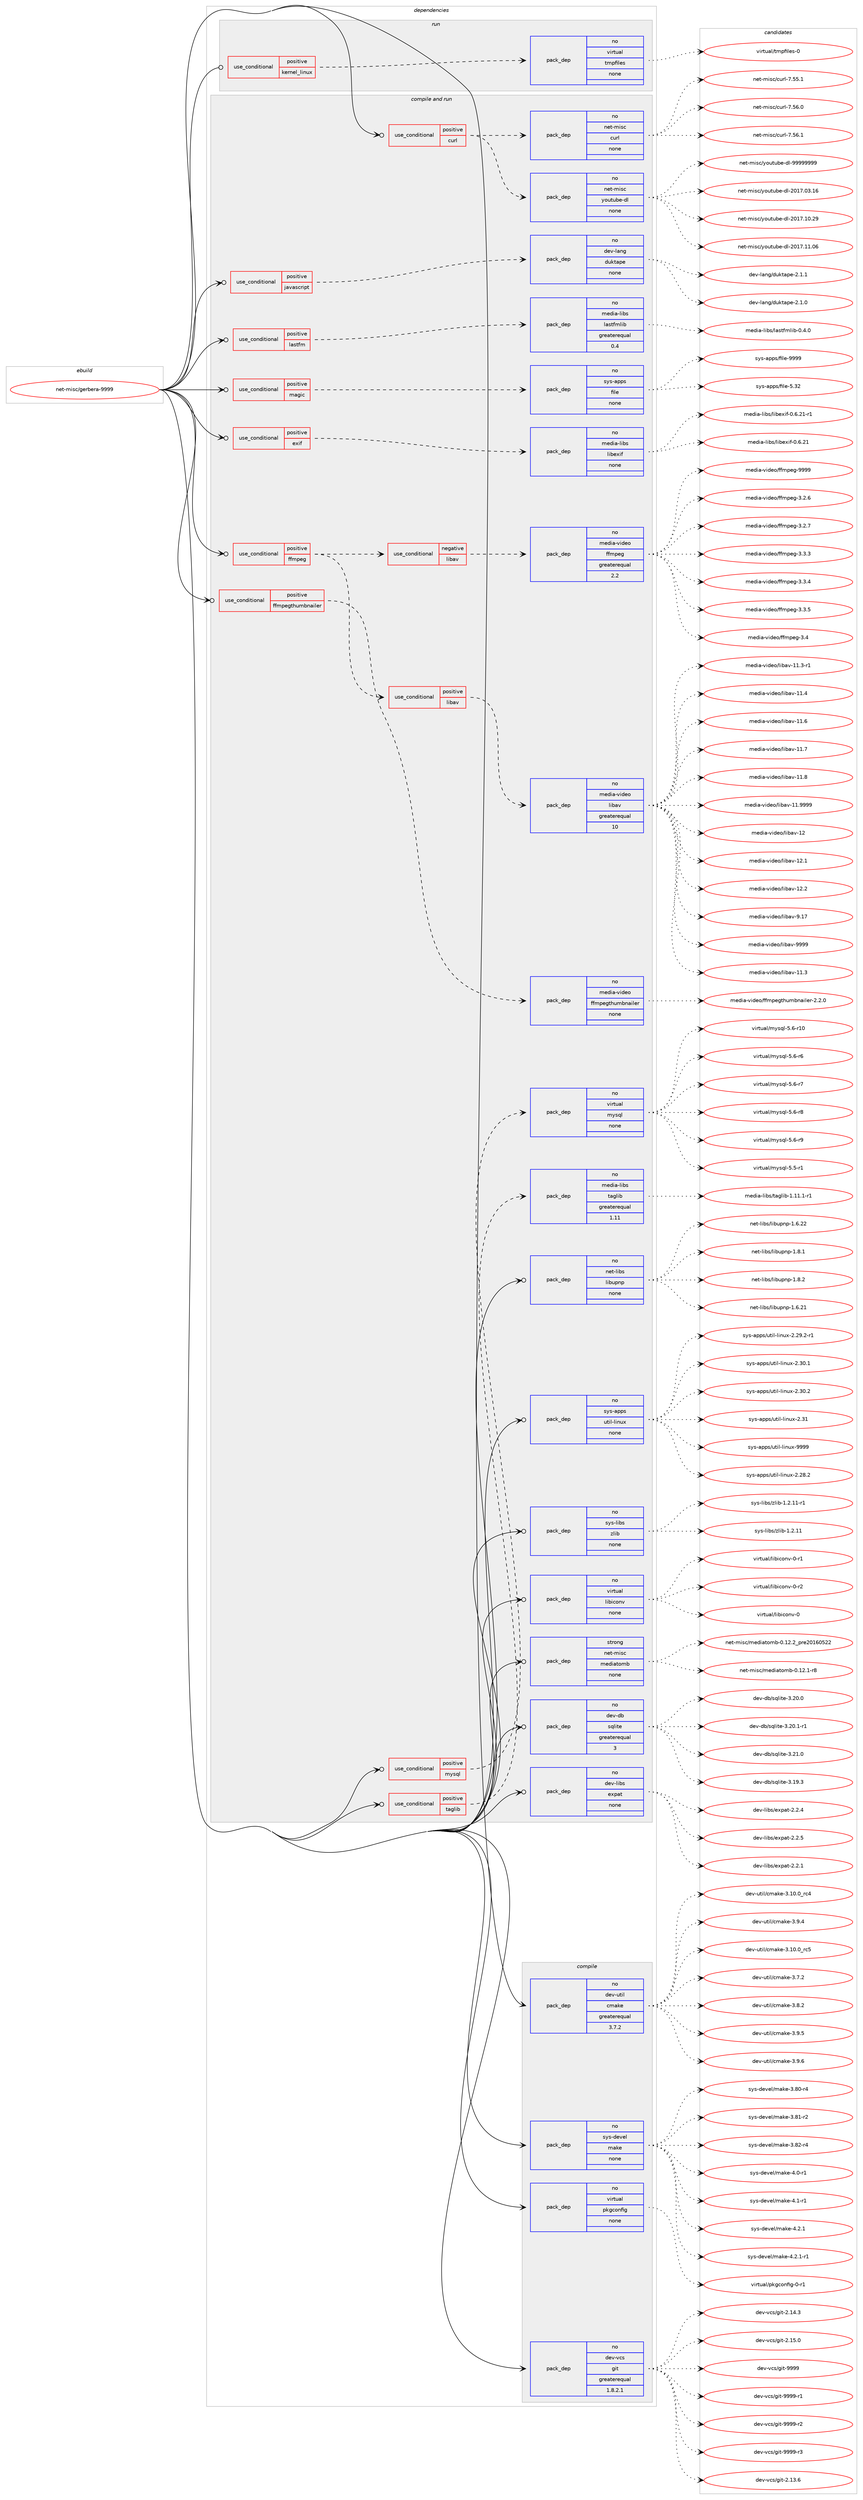digraph prolog {

# *************
# Graph options
# *************

newrank=true;
concentrate=true;
compound=true;
graph [rankdir=LR,fontname=Helvetica,fontsize=10,ranksep=1.5];#, ranksep=2.5, nodesep=0.2];
edge  [arrowhead=vee];
node  [fontname=Helvetica,fontsize=10];

# **********
# The ebuild
# **********

subgraph cluster_leftcol {
color=gray;
rank=same;
label=<<i>ebuild</i>>;
id [label="net-misc/gerbera-9999", color=red, width=4, href="../net-misc/gerbera-9999.svg"];
}

# ****************
# The dependencies
# ****************

subgraph cluster_midcol {
color=gray;
label=<<i>dependencies</i>>;
subgraph cluster_compile {
fillcolor="#eeeeee";
style=filled;
label=<<i>compile</i>>;
subgraph pack832 {
dependency1224 [label=<<TABLE BORDER="0" CELLBORDER="1" CELLSPACING="0" CELLPADDING="4" WIDTH="220"><TR><TD ROWSPAN="6" CELLPADDING="30">pack_dep</TD></TR><TR><TD WIDTH="110">no</TD></TR><TR><TD>dev-util</TD></TR><TR><TD>cmake</TD></TR><TR><TD>greaterequal</TD></TR><TR><TD>3.7.2</TD></TR></TABLE>>, shape=none, color=blue];
}
id:e -> dependency1224:w [weight=20,style="solid",arrowhead="vee"];
subgraph pack833 {
dependency1225 [label=<<TABLE BORDER="0" CELLBORDER="1" CELLSPACING="0" CELLPADDING="4" WIDTH="220"><TR><TD ROWSPAN="6" CELLPADDING="30">pack_dep</TD></TR><TR><TD WIDTH="110">no</TD></TR><TR><TD>dev-vcs</TD></TR><TR><TD>git</TD></TR><TR><TD>greaterequal</TD></TR><TR><TD>1.8.2.1</TD></TR></TABLE>>, shape=none, color=blue];
}
id:e -> dependency1225:w [weight=20,style="solid",arrowhead="vee"];
subgraph pack834 {
dependency1226 [label=<<TABLE BORDER="0" CELLBORDER="1" CELLSPACING="0" CELLPADDING="4" WIDTH="220"><TR><TD ROWSPAN="6" CELLPADDING="30">pack_dep</TD></TR><TR><TD WIDTH="110">no</TD></TR><TR><TD>sys-devel</TD></TR><TR><TD>make</TD></TR><TR><TD>none</TD></TR><TR><TD></TD></TR></TABLE>>, shape=none, color=blue];
}
id:e -> dependency1226:w [weight=20,style="solid",arrowhead="vee"];
subgraph pack835 {
dependency1227 [label=<<TABLE BORDER="0" CELLBORDER="1" CELLSPACING="0" CELLPADDING="4" WIDTH="220"><TR><TD ROWSPAN="6" CELLPADDING="30">pack_dep</TD></TR><TR><TD WIDTH="110">no</TD></TR><TR><TD>virtual</TD></TR><TR><TD>pkgconfig</TD></TR><TR><TD>none</TD></TR><TR><TD></TD></TR></TABLE>>, shape=none, color=blue];
}
id:e -> dependency1227:w [weight=20,style="solid",arrowhead="vee"];
}
subgraph cluster_compileandrun {
fillcolor="#eeeeee";
style=filled;
label=<<i>compile and run</i>>;
subgraph cond382 {
dependency1228 [label=<<TABLE BORDER="0" CELLBORDER="1" CELLSPACING="0" CELLPADDING="4"><TR><TD ROWSPAN="3" CELLPADDING="10">use_conditional</TD></TR><TR><TD>positive</TD></TR><TR><TD>curl</TD></TR></TABLE>>, shape=none, color=red];
subgraph pack836 {
dependency1229 [label=<<TABLE BORDER="0" CELLBORDER="1" CELLSPACING="0" CELLPADDING="4" WIDTH="220"><TR><TD ROWSPAN="6" CELLPADDING="30">pack_dep</TD></TR><TR><TD WIDTH="110">no</TD></TR><TR><TD>net-misc</TD></TR><TR><TD>curl</TD></TR><TR><TD>none</TD></TR><TR><TD></TD></TR></TABLE>>, shape=none, color=blue];
}
dependency1228:e -> dependency1229:w [weight=20,style="dashed",arrowhead="vee"];
subgraph pack837 {
dependency1230 [label=<<TABLE BORDER="0" CELLBORDER="1" CELLSPACING="0" CELLPADDING="4" WIDTH="220"><TR><TD ROWSPAN="6" CELLPADDING="30">pack_dep</TD></TR><TR><TD WIDTH="110">no</TD></TR><TR><TD>net-misc</TD></TR><TR><TD>youtube-dl</TD></TR><TR><TD>none</TD></TR><TR><TD></TD></TR></TABLE>>, shape=none, color=blue];
}
dependency1228:e -> dependency1230:w [weight=20,style="dashed",arrowhead="vee"];
}
id:e -> dependency1228:w [weight=20,style="solid",arrowhead="odotvee"];
subgraph cond383 {
dependency1231 [label=<<TABLE BORDER="0" CELLBORDER="1" CELLSPACING="0" CELLPADDING="4"><TR><TD ROWSPAN="3" CELLPADDING="10">use_conditional</TD></TR><TR><TD>positive</TD></TR><TR><TD>exif</TD></TR></TABLE>>, shape=none, color=red];
subgraph pack838 {
dependency1232 [label=<<TABLE BORDER="0" CELLBORDER="1" CELLSPACING="0" CELLPADDING="4" WIDTH="220"><TR><TD ROWSPAN="6" CELLPADDING="30">pack_dep</TD></TR><TR><TD WIDTH="110">no</TD></TR><TR><TD>media-libs</TD></TR><TR><TD>libexif</TD></TR><TR><TD>none</TD></TR><TR><TD></TD></TR></TABLE>>, shape=none, color=blue];
}
dependency1231:e -> dependency1232:w [weight=20,style="dashed",arrowhead="vee"];
}
id:e -> dependency1231:w [weight=20,style="solid",arrowhead="odotvee"];
subgraph cond384 {
dependency1233 [label=<<TABLE BORDER="0" CELLBORDER="1" CELLSPACING="0" CELLPADDING="4"><TR><TD ROWSPAN="3" CELLPADDING="10">use_conditional</TD></TR><TR><TD>positive</TD></TR><TR><TD>ffmpeg</TD></TR></TABLE>>, shape=none, color=red];
subgraph cond385 {
dependency1234 [label=<<TABLE BORDER="0" CELLBORDER="1" CELLSPACING="0" CELLPADDING="4"><TR><TD ROWSPAN="3" CELLPADDING="10">use_conditional</TD></TR><TR><TD>positive</TD></TR><TR><TD>libav</TD></TR></TABLE>>, shape=none, color=red];
subgraph pack839 {
dependency1235 [label=<<TABLE BORDER="0" CELLBORDER="1" CELLSPACING="0" CELLPADDING="4" WIDTH="220"><TR><TD ROWSPAN="6" CELLPADDING="30">pack_dep</TD></TR><TR><TD WIDTH="110">no</TD></TR><TR><TD>media-video</TD></TR><TR><TD>libav</TD></TR><TR><TD>greaterequal</TD></TR><TR><TD>10</TD></TR></TABLE>>, shape=none, color=blue];
}
dependency1234:e -> dependency1235:w [weight=20,style="dashed",arrowhead="vee"];
}
dependency1233:e -> dependency1234:w [weight=20,style="dashed",arrowhead="vee"];
subgraph cond386 {
dependency1236 [label=<<TABLE BORDER="0" CELLBORDER="1" CELLSPACING="0" CELLPADDING="4"><TR><TD ROWSPAN="3" CELLPADDING="10">use_conditional</TD></TR><TR><TD>negative</TD></TR><TR><TD>libav</TD></TR></TABLE>>, shape=none, color=red];
subgraph pack840 {
dependency1237 [label=<<TABLE BORDER="0" CELLBORDER="1" CELLSPACING="0" CELLPADDING="4" WIDTH="220"><TR><TD ROWSPAN="6" CELLPADDING="30">pack_dep</TD></TR><TR><TD WIDTH="110">no</TD></TR><TR><TD>media-video</TD></TR><TR><TD>ffmpeg</TD></TR><TR><TD>greaterequal</TD></TR><TR><TD>2.2</TD></TR></TABLE>>, shape=none, color=blue];
}
dependency1236:e -> dependency1237:w [weight=20,style="dashed",arrowhead="vee"];
}
dependency1233:e -> dependency1236:w [weight=20,style="dashed",arrowhead="vee"];
}
id:e -> dependency1233:w [weight=20,style="solid",arrowhead="odotvee"];
subgraph cond387 {
dependency1238 [label=<<TABLE BORDER="0" CELLBORDER="1" CELLSPACING="0" CELLPADDING="4"><TR><TD ROWSPAN="3" CELLPADDING="10">use_conditional</TD></TR><TR><TD>positive</TD></TR><TR><TD>ffmpegthumbnailer</TD></TR></TABLE>>, shape=none, color=red];
subgraph pack841 {
dependency1239 [label=<<TABLE BORDER="0" CELLBORDER="1" CELLSPACING="0" CELLPADDING="4" WIDTH="220"><TR><TD ROWSPAN="6" CELLPADDING="30">pack_dep</TD></TR><TR><TD WIDTH="110">no</TD></TR><TR><TD>media-video</TD></TR><TR><TD>ffmpegthumbnailer</TD></TR><TR><TD>none</TD></TR><TR><TD></TD></TR></TABLE>>, shape=none, color=blue];
}
dependency1238:e -> dependency1239:w [weight=20,style="dashed",arrowhead="vee"];
}
id:e -> dependency1238:w [weight=20,style="solid",arrowhead="odotvee"];
subgraph cond388 {
dependency1240 [label=<<TABLE BORDER="0" CELLBORDER="1" CELLSPACING="0" CELLPADDING="4"><TR><TD ROWSPAN="3" CELLPADDING="10">use_conditional</TD></TR><TR><TD>positive</TD></TR><TR><TD>javascript</TD></TR></TABLE>>, shape=none, color=red];
subgraph pack842 {
dependency1241 [label=<<TABLE BORDER="0" CELLBORDER="1" CELLSPACING="0" CELLPADDING="4" WIDTH="220"><TR><TD ROWSPAN="6" CELLPADDING="30">pack_dep</TD></TR><TR><TD WIDTH="110">no</TD></TR><TR><TD>dev-lang</TD></TR><TR><TD>duktape</TD></TR><TR><TD>none</TD></TR><TR><TD></TD></TR></TABLE>>, shape=none, color=blue];
}
dependency1240:e -> dependency1241:w [weight=20,style="dashed",arrowhead="vee"];
}
id:e -> dependency1240:w [weight=20,style="solid",arrowhead="odotvee"];
subgraph cond389 {
dependency1242 [label=<<TABLE BORDER="0" CELLBORDER="1" CELLSPACING="0" CELLPADDING="4"><TR><TD ROWSPAN="3" CELLPADDING="10">use_conditional</TD></TR><TR><TD>positive</TD></TR><TR><TD>lastfm</TD></TR></TABLE>>, shape=none, color=red];
subgraph pack843 {
dependency1243 [label=<<TABLE BORDER="0" CELLBORDER="1" CELLSPACING="0" CELLPADDING="4" WIDTH="220"><TR><TD ROWSPAN="6" CELLPADDING="30">pack_dep</TD></TR><TR><TD WIDTH="110">no</TD></TR><TR><TD>media-libs</TD></TR><TR><TD>lastfmlib</TD></TR><TR><TD>greaterequal</TD></TR><TR><TD>0.4</TD></TR></TABLE>>, shape=none, color=blue];
}
dependency1242:e -> dependency1243:w [weight=20,style="dashed",arrowhead="vee"];
}
id:e -> dependency1242:w [weight=20,style="solid",arrowhead="odotvee"];
subgraph cond390 {
dependency1244 [label=<<TABLE BORDER="0" CELLBORDER="1" CELLSPACING="0" CELLPADDING="4"><TR><TD ROWSPAN="3" CELLPADDING="10">use_conditional</TD></TR><TR><TD>positive</TD></TR><TR><TD>magic</TD></TR></TABLE>>, shape=none, color=red];
subgraph pack844 {
dependency1245 [label=<<TABLE BORDER="0" CELLBORDER="1" CELLSPACING="0" CELLPADDING="4" WIDTH="220"><TR><TD ROWSPAN="6" CELLPADDING="30">pack_dep</TD></TR><TR><TD WIDTH="110">no</TD></TR><TR><TD>sys-apps</TD></TR><TR><TD>file</TD></TR><TR><TD>none</TD></TR><TR><TD></TD></TR></TABLE>>, shape=none, color=blue];
}
dependency1244:e -> dependency1245:w [weight=20,style="dashed",arrowhead="vee"];
}
id:e -> dependency1244:w [weight=20,style="solid",arrowhead="odotvee"];
subgraph cond391 {
dependency1246 [label=<<TABLE BORDER="0" CELLBORDER="1" CELLSPACING="0" CELLPADDING="4"><TR><TD ROWSPAN="3" CELLPADDING="10">use_conditional</TD></TR><TR><TD>positive</TD></TR><TR><TD>mysql</TD></TR></TABLE>>, shape=none, color=red];
subgraph pack845 {
dependency1247 [label=<<TABLE BORDER="0" CELLBORDER="1" CELLSPACING="0" CELLPADDING="4" WIDTH="220"><TR><TD ROWSPAN="6" CELLPADDING="30">pack_dep</TD></TR><TR><TD WIDTH="110">no</TD></TR><TR><TD>virtual</TD></TR><TR><TD>mysql</TD></TR><TR><TD>none</TD></TR><TR><TD></TD></TR></TABLE>>, shape=none, color=blue];
}
dependency1246:e -> dependency1247:w [weight=20,style="dashed",arrowhead="vee"];
}
id:e -> dependency1246:w [weight=20,style="solid",arrowhead="odotvee"];
subgraph cond392 {
dependency1248 [label=<<TABLE BORDER="0" CELLBORDER="1" CELLSPACING="0" CELLPADDING="4"><TR><TD ROWSPAN="3" CELLPADDING="10">use_conditional</TD></TR><TR><TD>positive</TD></TR><TR><TD>taglib</TD></TR></TABLE>>, shape=none, color=red];
subgraph pack846 {
dependency1249 [label=<<TABLE BORDER="0" CELLBORDER="1" CELLSPACING="0" CELLPADDING="4" WIDTH="220"><TR><TD ROWSPAN="6" CELLPADDING="30">pack_dep</TD></TR><TR><TD WIDTH="110">no</TD></TR><TR><TD>media-libs</TD></TR><TR><TD>taglib</TD></TR><TR><TD>greaterequal</TD></TR><TR><TD>1.11</TD></TR></TABLE>>, shape=none, color=blue];
}
dependency1248:e -> dependency1249:w [weight=20,style="dashed",arrowhead="vee"];
}
id:e -> dependency1248:w [weight=20,style="solid",arrowhead="odotvee"];
subgraph pack847 {
dependency1250 [label=<<TABLE BORDER="0" CELLBORDER="1" CELLSPACING="0" CELLPADDING="4" WIDTH="220"><TR><TD ROWSPAN="6" CELLPADDING="30">pack_dep</TD></TR><TR><TD WIDTH="110">no</TD></TR><TR><TD>dev-db</TD></TR><TR><TD>sqlite</TD></TR><TR><TD>greaterequal</TD></TR><TR><TD>3</TD></TR></TABLE>>, shape=none, color=blue];
}
id:e -> dependency1250:w [weight=20,style="solid",arrowhead="odotvee"];
subgraph pack848 {
dependency1251 [label=<<TABLE BORDER="0" CELLBORDER="1" CELLSPACING="0" CELLPADDING="4" WIDTH="220"><TR><TD ROWSPAN="6" CELLPADDING="30">pack_dep</TD></TR><TR><TD WIDTH="110">no</TD></TR><TR><TD>dev-libs</TD></TR><TR><TD>expat</TD></TR><TR><TD>none</TD></TR><TR><TD></TD></TR></TABLE>>, shape=none, color=blue];
}
id:e -> dependency1251:w [weight=20,style="solid",arrowhead="odotvee"];
subgraph pack849 {
dependency1252 [label=<<TABLE BORDER="0" CELLBORDER="1" CELLSPACING="0" CELLPADDING="4" WIDTH="220"><TR><TD ROWSPAN="6" CELLPADDING="30">pack_dep</TD></TR><TR><TD WIDTH="110">no</TD></TR><TR><TD>net-libs</TD></TR><TR><TD>libupnp</TD></TR><TR><TD>none</TD></TR><TR><TD></TD></TR></TABLE>>, shape=none, color=blue];
}
id:e -> dependency1252:w [weight=20,style="solid",arrowhead="odotvee"];
subgraph pack850 {
dependency1253 [label=<<TABLE BORDER="0" CELLBORDER="1" CELLSPACING="0" CELLPADDING="4" WIDTH="220"><TR><TD ROWSPAN="6" CELLPADDING="30">pack_dep</TD></TR><TR><TD WIDTH="110">no</TD></TR><TR><TD>sys-apps</TD></TR><TR><TD>util-linux</TD></TR><TR><TD>none</TD></TR><TR><TD></TD></TR></TABLE>>, shape=none, color=blue];
}
id:e -> dependency1253:w [weight=20,style="solid",arrowhead="odotvee"];
subgraph pack851 {
dependency1254 [label=<<TABLE BORDER="0" CELLBORDER="1" CELLSPACING="0" CELLPADDING="4" WIDTH="220"><TR><TD ROWSPAN="6" CELLPADDING="30">pack_dep</TD></TR><TR><TD WIDTH="110">no</TD></TR><TR><TD>sys-libs</TD></TR><TR><TD>zlib</TD></TR><TR><TD>none</TD></TR><TR><TD></TD></TR></TABLE>>, shape=none, color=blue];
}
id:e -> dependency1254:w [weight=20,style="solid",arrowhead="odotvee"];
subgraph pack852 {
dependency1255 [label=<<TABLE BORDER="0" CELLBORDER="1" CELLSPACING="0" CELLPADDING="4" WIDTH="220"><TR><TD ROWSPAN="6" CELLPADDING="30">pack_dep</TD></TR><TR><TD WIDTH="110">no</TD></TR><TR><TD>virtual</TD></TR><TR><TD>libiconv</TD></TR><TR><TD>none</TD></TR><TR><TD></TD></TR></TABLE>>, shape=none, color=blue];
}
id:e -> dependency1255:w [weight=20,style="solid",arrowhead="odotvee"];
subgraph pack853 {
dependency1256 [label=<<TABLE BORDER="0" CELLBORDER="1" CELLSPACING="0" CELLPADDING="4" WIDTH="220"><TR><TD ROWSPAN="6" CELLPADDING="30">pack_dep</TD></TR><TR><TD WIDTH="110">strong</TD></TR><TR><TD>net-misc</TD></TR><TR><TD>mediatomb</TD></TR><TR><TD>none</TD></TR><TR><TD></TD></TR></TABLE>>, shape=none, color=blue];
}
id:e -> dependency1256:w [weight=20,style="solid",arrowhead="odotvee"];
}
subgraph cluster_run {
fillcolor="#eeeeee";
style=filled;
label=<<i>run</i>>;
subgraph cond393 {
dependency1257 [label=<<TABLE BORDER="0" CELLBORDER="1" CELLSPACING="0" CELLPADDING="4"><TR><TD ROWSPAN="3" CELLPADDING="10">use_conditional</TD></TR><TR><TD>positive</TD></TR><TR><TD>kernel_linux</TD></TR></TABLE>>, shape=none, color=red];
subgraph pack854 {
dependency1258 [label=<<TABLE BORDER="0" CELLBORDER="1" CELLSPACING="0" CELLPADDING="4" WIDTH="220"><TR><TD ROWSPAN="6" CELLPADDING="30">pack_dep</TD></TR><TR><TD WIDTH="110">no</TD></TR><TR><TD>virtual</TD></TR><TR><TD>tmpfiles</TD></TR><TR><TD>none</TD></TR><TR><TD></TD></TR></TABLE>>, shape=none, color=blue];
}
dependency1257:e -> dependency1258:w [weight=20,style="dashed",arrowhead="vee"];
}
id:e -> dependency1257:w [weight=20,style="solid",arrowhead="odot"];
}
}

# **************
# The candidates
# **************

subgraph cluster_choices {
rank=same;
color=gray;
label=<<i>candidates</i>>;

subgraph choice832 {
color=black;
nodesep=1;
choice1001011184511711610510847991099710710145514649484648951149952 [label="dev-util/cmake-3.10.0_rc4", color=red, width=4,href="../dev-util/cmake-3.10.0_rc4.svg"];
choice10010111845117116105108479910997107101455146574652 [label="dev-util/cmake-3.9.4", color=red, width=4,href="../dev-util/cmake-3.9.4.svg"];
choice1001011184511711610510847991099710710145514649484648951149953 [label="dev-util/cmake-3.10.0_rc5", color=red, width=4,href="../dev-util/cmake-3.10.0_rc5.svg"];
choice10010111845117116105108479910997107101455146554650 [label="dev-util/cmake-3.7.2", color=red, width=4,href="../dev-util/cmake-3.7.2.svg"];
choice10010111845117116105108479910997107101455146564650 [label="dev-util/cmake-3.8.2", color=red, width=4,href="../dev-util/cmake-3.8.2.svg"];
choice10010111845117116105108479910997107101455146574653 [label="dev-util/cmake-3.9.5", color=red, width=4,href="../dev-util/cmake-3.9.5.svg"];
choice10010111845117116105108479910997107101455146574654 [label="dev-util/cmake-3.9.6", color=red, width=4,href="../dev-util/cmake-3.9.6.svg"];
dependency1224:e -> choice1001011184511711610510847991099710710145514649484648951149952:w [style=dotted,weight="100"];
dependency1224:e -> choice10010111845117116105108479910997107101455146574652:w [style=dotted,weight="100"];
dependency1224:e -> choice1001011184511711610510847991099710710145514649484648951149953:w [style=dotted,weight="100"];
dependency1224:e -> choice10010111845117116105108479910997107101455146554650:w [style=dotted,weight="100"];
dependency1224:e -> choice10010111845117116105108479910997107101455146564650:w [style=dotted,weight="100"];
dependency1224:e -> choice10010111845117116105108479910997107101455146574653:w [style=dotted,weight="100"];
dependency1224:e -> choice10010111845117116105108479910997107101455146574654:w [style=dotted,weight="100"];
}
subgraph choice833 {
color=black;
nodesep=1;
choice10010111845118991154710310511645504649514654 [label="dev-vcs/git-2.13.6", color=red, width=4,href="../dev-vcs/git-2.13.6.svg"];
choice10010111845118991154710310511645504649524651 [label="dev-vcs/git-2.14.3", color=red, width=4,href="../dev-vcs/git-2.14.3.svg"];
choice10010111845118991154710310511645504649534648 [label="dev-vcs/git-2.15.0", color=red, width=4,href="../dev-vcs/git-2.15.0.svg"];
choice1001011184511899115471031051164557575757 [label="dev-vcs/git-9999", color=red, width=4,href="../dev-vcs/git-9999.svg"];
choice10010111845118991154710310511645575757574511449 [label="dev-vcs/git-9999-r1", color=red, width=4,href="../dev-vcs/git-9999-r1.svg"];
choice10010111845118991154710310511645575757574511450 [label="dev-vcs/git-9999-r2", color=red, width=4,href="../dev-vcs/git-9999-r2.svg"];
choice10010111845118991154710310511645575757574511451 [label="dev-vcs/git-9999-r3", color=red, width=4,href="../dev-vcs/git-9999-r3.svg"];
dependency1225:e -> choice10010111845118991154710310511645504649514654:w [style=dotted,weight="100"];
dependency1225:e -> choice10010111845118991154710310511645504649524651:w [style=dotted,weight="100"];
dependency1225:e -> choice10010111845118991154710310511645504649534648:w [style=dotted,weight="100"];
dependency1225:e -> choice1001011184511899115471031051164557575757:w [style=dotted,weight="100"];
dependency1225:e -> choice10010111845118991154710310511645575757574511449:w [style=dotted,weight="100"];
dependency1225:e -> choice10010111845118991154710310511645575757574511450:w [style=dotted,weight="100"];
dependency1225:e -> choice10010111845118991154710310511645575757574511451:w [style=dotted,weight="100"];
}
subgraph choice834 {
color=black;
nodesep=1;
choice11512111545100101118101108471099710710145514656484511452 [label="sys-devel/make-3.80-r4", color=red, width=4,href="../sys-devel/make-3.80-r4.svg"];
choice11512111545100101118101108471099710710145514656494511450 [label="sys-devel/make-3.81-r2", color=red, width=4,href="../sys-devel/make-3.81-r2.svg"];
choice11512111545100101118101108471099710710145514656504511452 [label="sys-devel/make-3.82-r4", color=red, width=4,href="../sys-devel/make-3.82-r4.svg"];
choice115121115451001011181011084710997107101455246484511449 [label="sys-devel/make-4.0-r1", color=red, width=4,href="../sys-devel/make-4.0-r1.svg"];
choice115121115451001011181011084710997107101455246494511449 [label="sys-devel/make-4.1-r1", color=red, width=4,href="../sys-devel/make-4.1-r1.svg"];
choice115121115451001011181011084710997107101455246504649 [label="sys-devel/make-4.2.1", color=red, width=4,href="../sys-devel/make-4.2.1.svg"];
choice1151211154510010111810110847109971071014552465046494511449 [label="sys-devel/make-4.2.1-r1", color=red, width=4,href="../sys-devel/make-4.2.1-r1.svg"];
dependency1226:e -> choice11512111545100101118101108471099710710145514656484511452:w [style=dotted,weight="100"];
dependency1226:e -> choice11512111545100101118101108471099710710145514656494511450:w [style=dotted,weight="100"];
dependency1226:e -> choice11512111545100101118101108471099710710145514656504511452:w [style=dotted,weight="100"];
dependency1226:e -> choice115121115451001011181011084710997107101455246484511449:w [style=dotted,weight="100"];
dependency1226:e -> choice115121115451001011181011084710997107101455246494511449:w [style=dotted,weight="100"];
dependency1226:e -> choice115121115451001011181011084710997107101455246504649:w [style=dotted,weight="100"];
dependency1226:e -> choice1151211154510010111810110847109971071014552465046494511449:w [style=dotted,weight="100"];
}
subgraph choice835 {
color=black;
nodesep=1;
choice11810511411611797108471121071039911111010210510345484511449 [label="virtual/pkgconfig-0-r1", color=red, width=4,href="../virtual/pkgconfig-0-r1.svg"];
dependency1227:e -> choice11810511411611797108471121071039911111010210510345484511449:w [style=dotted,weight="100"];
}
subgraph choice836 {
color=black;
nodesep=1;
choice1101011164510910511599479911711410845554653534649 [label="net-misc/curl-7.55.1", color=red, width=4,href="../net-misc/curl-7.55.1.svg"];
choice1101011164510910511599479911711410845554653544648 [label="net-misc/curl-7.56.0", color=red, width=4,href="../net-misc/curl-7.56.0.svg"];
choice1101011164510910511599479911711410845554653544649 [label="net-misc/curl-7.56.1", color=red, width=4,href="../net-misc/curl-7.56.1.svg"];
dependency1229:e -> choice1101011164510910511599479911711410845554653534649:w [style=dotted,weight="100"];
dependency1229:e -> choice1101011164510910511599479911711410845554653544648:w [style=dotted,weight="100"];
dependency1229:e -> choice1101011164510910511599479911711410845554653544649:w [style=dotted,weight="100"];
}
subgraph choice837 {
color=black;
nodesep=1;
choice11010111645109105115994712111111711611798101451001084550484955464851464954 [label="net-misc/youtube-dl-2017.03.16", color=red, width=4,href="../net-misc/youtube-dl-2017.03.16.svg"];
choice11010111645109105115994712111111711611798101451001084550484955464948465057 [label="net-misc/youtube-dl-2017.10.29", color=red, width=4,href="../net-misc/youtube-dl-2017.10.29.svg"];
choice11010111645109105115994712111111711611798101451001084550484955464949464854 [label="net-misc/youtube-dl-2017.11.06", color=red, width=4,href="../net-misc/youtube-dl-2017.11.06.svg"];
choice1101011164510910511599471211111171161179810145100108455757575757575757 [label="net-misc/youtube-dl-99999999", color=red, width=4,href="../net-misc/youtube-dl-99999999.svg"];
dependency1230:e -> choice11010111645109105115994712111111711611798101451001084550484955464851464954:w [style=dotted,weight="100"];
dependency1230:e -> choice11010111645109105115994712111111711611798101451001084550484955464948465057:w [style=dotted,weight="100"];
dependency1230:e -> choice11010111645109105115994712111111711611798101451001084550484955464949464854:w [style=dotted,weight="100"];
dependency1230:e -> choice1101011164510910511599471211111171161179810145100108455757575757575757:w [style=dotted,weight="100"];
}
subgraph choice838 {
color=black;
nodesep=1;
choice109101100105974510810598115471081059810112010510245484654465049 [label="media-libs/libexif-0.6.21", color=red, width=4,href="../media-libs/libexif-0.6.21.svg"];
choice1091011001059745108105981154710810598101120105102454846544650494511449 [label="media-libs/libexif-0.6.21-r1", color=red, width=4,href="../media-libs/libexif-0.6.21-r1.svg"];
dependency1232:e -> choice109101100105974510810598115471081059810112010510245484654465049:w [style=dotted,weight="100"];
dependency1232:e -> choice1091011001059745108105981154710810598101120105102454846544650494511449:w [style=dotted,weight="100"];
}
subgraph choice839 {
color=black;
nodesep=1;
choice10910110010597451181051001011114710810598971184549494651 [label="media-video/libav-11.3", color=red, width=4,href="../media-video/libav-11.3.svg"];
choice109101100105974511810510010111147108105989711845494946514511449 [label="media-video/libav-11.3-r1", color=red, width=4,href="../media-video/libav-11.3-r1.svg"];
choice10910110010597451181051001011114710810598971184549494652 [label="media-video/libav-11.4", color=red, width=4,href="../media-video/libav-11.4.svg"];
choice10910110010597451181051001011114710810598971184549494654 [label="media-video/libav-11.6", color=red, width=4,href="../media-video/libav-11.6.svg"];
choice10910110010597451181051001011114710810598971184549494655 [label="media-video/libav-11.7", color=red, width=4,href="../media-video/libav-11.7.svg"];
choice10910110010597451181051001011114710810598971184549494656 [label="media-video/libav-11.8", color=red, width=4,href="../media-video/libav-11.8.svg"];
choice10910110010597451181051001011114710810598971184549494657575757 [label="media-video/libav-11.9999", color=red, width=4,href="../media-video/libav-11.9999.svg"];
choice1091011001059745118105100101111471081059897118454950 [label="media-video/libav-12", color=red, width=4,href="../media-video/libav-12.svg"];
choice10910110010597451181051001011114710810598971184549504649 [label="media-video/libav-12.1", color=red, width=4,href="../media-video/libav-12.1.svg"];
choice10910110010597451181051001011114710810598971184549504650 [label="media-video/libav-12.2", color=red, width=4,href="../media-video/libav-12.2.svg"];
choice10910110010597451181051001011114710810598971184557464955 [label="media-video/libav-9.17", color=red, width=4,href="../media-video/libav-9.17.svg"];
choice10910110010597451181051001011114710810598971184557575757 [label="media-video/libav-9999", color=red, width=4,href="../media-video/libav-9999.svg"];
dependency1235:e -> choice10910110010597451181051001011114710810598971184549494651:w [style=dotted,weight="100"];
dependency1235:e -> choice109101100105974511810510010111147108105989711845494946514511449:w [style=dotted,weight="100"];
dependency1235:e -> choice10910110010597451181051001011114710810598971184549494652:w [style=dotted,weight="100"];
dependency1235:e -> choice10910110010597451181051001011114710810598971184549494654:w [style=dotted,weight="100"];
dependency1235:e -> choice10910110010597451181051001011114710810598971184549494655:w [style=dotted,weight="100"];
dependency1235:e -> choice10910110010597451181051001011114710810598971184549494656:w [style=dotted,weight="100"];
dependency1235:e -> choice10910110010597451181051001011114710810598971184549494657575757:w [style=dotted,weight="100"];
dependency1235:e -> choice1091011001059745118105100101111471081059897118454950:w [style=dotted,weight="100"];
dependency1235:e -> choice10910110010597451181051001011114710810598971184549504649:w [style=dotted,weight="100"];
dependency1235:e -> choice10910110010597451181051001011114710810598971184549504650:w [style=dotted,weight="100"];
dependency1235:e -> choice10910110010597451181051001011114710810598971184557464955:w [style=dotted,weight="100"];
dependency1235:e -> choice10910110010597451181051001011114710810598971184557575757:w [style=dotted,weight="100"];
}
subgraph choice840 {
color=black;
nodesep=1;
choice109101100105974511810510010111147102102109112101103455146504654 [label="media-video/ffmpeg-3.2.6", color=red, width=4,href="../media-video/ffmpeg-3.2.6.svg"];
choice109101100105974511810510010111147102102109112101103455146504655 [label="media-video/ffmpeg-3.2.7", color=red, width=4,href="../media-video/ffmpeg-3.2.7.svg"];
choice109101100105974511810510010111147102102109112101103455146514651 [label="media-video/ffmpeg-3.3.3", color=red, width=4,href="../media-video/ffmpeg-3.3.3.svg"];
choice109101100105974511810510010111147102102109112101103455146514652 [label="media-video/ffmpeg-3.3.4", color=red, width=4,href="../media-video/ffmpeg-3.3.4.svg"];
choice109101100105974511810510010111147102102109112101103455146514653 [label="media-video/ffmpeg-3.3.5", color=red, width=4,href="../media-video/ffmpeg-3.3.5.svg"];
choice10910110010597451181051001011114710210210911210110345514652 [label="media-video/ffmpeg-3.4", color=red, width=4,href="../media-video/ffmpeg-3.4.svg"];
choice1091011001059745118105100101111471021021091121011034557575757 [label="media-video/ffmpeg-9999", color=red, width=4,href="../media-video/ffmpeg-9999.svg"];
dependency1237:e -> choice109101100105974511810510010111147102102109112101103455146504654:w [style=dotted,weight="100"];
dependency1237:e -> choice109101100105974511810510010111147102102109112101103455146504655:w [style=dotted,weight="100"];
dependency1237:e -> choice109101100105974511810510010111147102102109112101103455146514651:w [style=dotted,weight="100"];
dependency1237:e -> choice109101100105974511810510010111147102102109112101103455146514652:w [style=dotted,weight="100"];
dependency1237:e -> choice109101100105974511810510010111147102102109112101103455146514653:w [style=dotted,weight="100"];
dependency1237:e -> choice10910110010597451181051001011114710210210911210110345514652:w [style=dotted,weight="100"];
dependency1237:e -> choice1091011001059745118105100101111471021021091121011034557575757:w [style=dotted,weight="100"];
}
subgraph choice841 {
color=black;
nodesep=1;
choice1091011001059745118105100101111471021021091121011031161041171099811097105108101114455046504648 [label="media-video/ffmpegthumbnailer-2.2.0", color=red, width=4,href="../media-video/ffmpegthumbnailer-2.2.0.svg"];
dependency1239:e -> choice1091011001059745118105100101111471021021091121011031161041171099811097105108101114455046504648:w [style=dotted,weight="100"];
}
subgraph choice842 {
color=black;
nodesep=1;
choice10010111845108971101034710011710711697112101455046494648 [label="dev-lang/duktape-2.1.0", color=red, width=4,href="../dev-lang/duktape-2.1.0.svg"];
choice10010111845108971101034710011710711697112101455046494649 [label="dev-lang/duktape-2.1.1", color=red, width=4,href="../dev-lang/duktape-2.1.1.svg"];
dependency1241:e -> choice10010111845108971101034710011710711697112101455046494648:w [style=dotted,weight="100"];
dependency1241:e -> choice10010111845108971101034710011710711697112101455046494649:w [style=dotted,weight="100"];
}
subgraph choice843 {
color=black;
nodesep=1;
choice109101100105974510810598115471089711511610210910810598454846524648 [label="media-libs/lastfmlib-0.4.0", color=red, width=4,href="../media-libs/lastfmlib-0.4.0.svg"];
dependency1243:e -> choice109101100105974510810598115471089711511610210910810598454846524648:w [style=dotted,weight="100"];
}
subgraph choice844 {
color=black;
nodesep=1;
choice1151211154597112112115471021051081014553465150 [label="sys-apps/file-5.32", color=red, width=4,href="../sys-apps/file-5.32.svg"];
choice1151211154597112112115471021051081014557575757 [label="sys-apps/file-9999", color=red, width=4,href="../sys-apps/file-9999.svg"];
dependency1245:e -> choice1151211154597112112115471021051081014553465150:w [style=dotted,weight="100"];
dependency1245:e -> choice1151211154597112112115471021051081014557575757:w [style=dotted,weight="100"];
}
subgraph choice845 {
color=black;
nodesep=1;
choice1181051141161179710847109121115113108455346534511449 [label="virtual/mysql-5.5-r1", color=red, width=4,href="../virtual/mysql-5.5-r1.svg"];
choice118105114116117971084710912111511310845534654451144948 [label="virtual/mysql-5.6-r10", color=red, width=4,href="../virtual/mysql-5.6-r10.svg"];
choice1181051141161179710847109121115113108455346544511454 [label="virtual/mysql-5.6-r6", color=red, width=4,href="../virtual/mysql-5.6-r6.svg"];
choice1181051141161179710847109121115113108455346544511455 [label="virtual/mysql-5.6-r7", color=red, width=4,href="../virtual/mysql-5.6-r7.svg"];
choice1181051141161179710847109121115113108455346544511456 [label="virtual/mysql-5.6-r8", color=red, width=4,href="../virtual/mysql-5.6-r8.svg"];
choice1181051141161179710847109121115113108455346544511457 [label="virtual/mysql-5.6-r9", color=red, width=4,href="../virtual/mysql-5.6-r9.svg"];
dependency1247:e -> choice1181051141161179710847109121115113108455346534511449:w [style=dotted,weight="100"];
dependency1247:e -> choice118105114116117971084710912111511310845534654451144948:w [style=dotted,weight="100"];
dependency1247:e -> choice1181051141161179710847109121115113108455346544511454:w [style=dotted,weight="100"];
dependency1247:e -> choice1181051141161179710847109121115113108455346544511455:w [style=dotted,weight="100"];
dependency1247:e -> choice1181051141161179710847109121115113108455346544511456:w [style=dotted,weight="100"];
dependency1247:e -> choice1181051141161179710847109121115113108455346544511457:w [style=dotted,weight="100"];
}
subgraph choice846 {
color=black;
nodesep=1;
choice109101100105974510810598115471169710310810598454946494946494511449 [label="media-libs/taglib-1.11.1-r1", color=red, width=4,href="../media-libs/taglib-1.11.1-r1.svg"];
dependency1249:e -> choice109101100105974510810598115471169710310810598454946494946494511449:w [style=dotted,weight="100"];
}
subgraph choice847 {
color=black;
nodesep=1;
choice10010111845100984711511310810511610145514649574651 [label="dev-db/sqlite-3.19.3", color=red, width=4,href="../dev-db/sqlite-3.19.3.svg"];
choice10010111845100984711511310810511610145514650484648 [label="dev-db/sqlite-3.20.0", color=red, width=4,href="../dev-db/sqlite-3.20.0.svg"];
choice100101118451009847115113108105116101455146504846494511449 [label="dev-db/sqlite-3.20.1-r1", color=red, width=4,href="../dev-db/sqlite-3.20.1-r1.svg"];
choice10010111845100984711511310810511610145514650494648 [label="dev-db/sqlite-3.21.0", color=red, width=4,href="../dev-db/sqlite-3.21.0.svg"];
dependency1250:e -> choice10010111845100984711511310810511610145514649574651:w [style=dotted,weight="100"];
dependency1250:e -> choice10010111845100984711511310810511610145514650484648:w [style=dotted,weight="100"];
dependency1250:e -> choice100101118451009847115113108105116101455146504846494511449:w [style=dotted,weight="100"];
dependency1250:e -> choice10010111845100984711511310810511610145514650494648:w [style=dotted,weight="100"];
}
subgraph choice848 {
color=black;
nodesep=1;
choice10010111845108105981154710112011297116455046504649 [label="dev-libs/expat-2.2.1", color=red, width=4,href="../dev-libs/expat-2.2.1.svg"];
choice10010111845108105981154710112011297116455046504652 [label="dev-libs/expat-2.2.4", color=red, width=4,href="../dev-libs/expat-2.2.4.svg"];
choice10010111845108105981154710112011297116455046504653 [label="dev-libs/expat-2.2.5", color=red, width=4,href="../dev-libs/expat-2.2.5.svg"];
dependency1251:e -> choice10010111845108105981154710112011297116455046504649:w [style=dotted,weight="100"];
dependency1251:e -> choice10010111845108105981154710112011297116455046504652:w [style=dotted,weight="100"];
dependency1251:e -> choice10010111845108105981154710112011297116455046504653:w [style=dotted,weight="100"];
}
subgraph choice849 {
color=black;
nodesep=1;
choice1101011164510810598115471081059811711211011245494654465049 [label="net-libs/libupnp-1.6.21", color=red, width=4,href="../net-libs/libupnp-1.6.21.svg"];
choice1101011164510810598115471081059811711211011245494654465050 [label="net-libs/libupnp-1.6.22", color=red, width=4,href="../net-libs/libupnp-1.6.22.svg"];
choice11010111645108105981154710810598117112110112454946564649 [label="net-libs/libupnp-1.8.1", color=red, width=4,href="../net-libs/libupnp-1.8.1.svg"];
choice11010111645108105981154710810598117112110112454946564650 [label="net-libs/libupnp-1.8.2", color=red, width=4,href="../net-libs/libupnp-1.8.2.svg"];
dependency1252:e -> choice1101011164510810598115471081059811711211011245494654465049:w [style=dotted,weight="100"];
dependency1252:e -> choice1101011164510810598115471081059811711211011245494654465050:w [style=dotted,weight="100"];
dependency1252:e -> choice11010111645108105981154710810598117112110112454946564649:w [style=dotted,weight="100"];
dependency1252:e -> choice11010111645108105981154710810598117112110112454946564650:w [style=dotted,weight="100"];
}
subgraph choice850 {
color=black;
nodesep=1;
choice1151211154597112112115471171161051084510810511011712045504650564650 [label="sys-apps/util-linux-2.28.2", color=red, width=4,href="../sys-apps/util-linux-2.28.2.svg"];
choice11512111545971121121154711711610510845108105110117120455046505746504511449 [label="sys-apps/util-linux-2.29.2-r1", color=red, width=4,href="../sys-apps/util-linux-2.29.2-r1.svg"];
choice1151211154597112112115471171161051084510810511011712045504651484649 [label="sys-apps/util-linux-2.30.1", color=red, width=4,href="../sys-apps/util-linux-2.30.1.svg"];
choice1151211154597112112115471171161051084510810511011712045504651484650 [label="sys-apps/util-linux-2.30.2", color=red, width=4,href="../sys-apps/util-linux-2.30.2.svg"];
choice115121115459711211211547117116105108451081051101171204550465149 [label="sys-apps/util-linux-2.31", color=red, width=4,href="../sys-apps/util-linux-2.31.svg"];
choice115121115459711211211547117116105108451081051101171204557575757 [label="sys-apps/util-linux-9999", color=red, width=4,href="../sys-apps/util-linux-9999.svg"];
dependency1253:e -> choice1151211154597112112115471171161051084510810511011712045504650564650:w [style=dotted,weight="100"];
dependency1253:e -> choice11512111545971121121154711711610510845108105110117120455046505746504511449:w [style=dotted,weight="100"];
dependency1253:e -> choice1151211154597112112115471171161051084510810511011712045504651484649:w [style=dotted,weight="100"];
dependency1253:e -> choice1151211154597112112115471171161051084510810511011712045504651484650:w [style=dotted,weight="100"];
dependency1253:e -> choice115121115459711211211547117116105108451081051101171204550465149:w [style=dotted,weight="100"];
dependency1253:e -> choice115121115459711211211547117116105108451081051101171204557575757:w [style=dotted,weight="100"];
}
subgraph choice851 {
color=black;
nodesep=1;
choice1151211154510810598115471221081059845494650464949 [label="sys-libs/zlib-1.2.11", color=red, width=4,href="../sys-libs/zlib-1.2.11.svg"];
choice11512111545108105981154712210810598454946504649494511449 [label="sys-libs/zlib-1.2.11-r1", color=red, width=4,href="../sys-libs/zlib-1.2.11-r1.svg"];
dependency1254:e -> choice1151211154510810598115471221081059845494650464949:w [style=dotted,weight="100"];
dependency1254:e -> choice11512111545108105981154712210810598454946504649494511449:w [style=dotted,weight="100"];
}
subgraph choice852 {
color=black;
nodesep=1;
choice118105114116117971084710810598105991111101184548 [label="virtual/libiconv-0", color=red, width=4,href="../virtual/libiconv-0.svg"];
choice1181051141161179710847108105981059911111011845484511449 [label="virtual/libiconv-0-r1", color=red, width=4,href="../virtual/libiconv-0-r1.svg"];
choice1181051141161179710847108105981059911111011845484511450 [label="virtual/libiconv-0-r2", color=red, width=4,href="../virtual/libiconv-0-r2.svg"];
dependency1255:e -> choice118105114116117971084710810598105991111101184548:w [style=dotted,weight="100"];
dependency1255:e -> choice1181051141161179710847108105981059911111011845484511449:w [style=dotted,weight="100"];
dependency1255:e -> choice1181051141161179710847108105981059911111011845484511450:w [style=dotted,weight="100"];
}
subgraph choice853 {
color=black;
nodesep=1;
choice1101011164510910511599471091011001059711611110998454846495046494511456 [label="net-misc/mediatomb-0.12.1-r8", color=red, width=4,href="../net-misc/mediatomb-0.12.1-r8.svg"];
choice110101116451091051159947109101100105971161111099845484649504650951121141015048495448535050 [label="net-misc/mediatomb-0.12.2_pre20160522", color=red, width=4,href="../net-misc/mediatomb-0.12.2_pre20160522.svg"];
dependency1256:e -> choice1101011164510910511599471091011001059711611110998454846495046494511456:w [style=dotted,weight="100"];
dependency1256:e -> choice110101116451091051159947109101100105971161111099845484649504650951121141015048495448535050:w [style=dotted,weight="100"];
}
subgraph choice854 {
color=black;
nodesep=1;
choice11810511411611797108471161091121021051081011154548 [label="virtual/tmpfiles-0", color=red, width=4,href="../virtual/tmpfiles-0.svg"];
dependency1258:e -> choice11810511411611797108471161091121021051081011154548:w [style=dotted,weight="100"];
}
}

}
